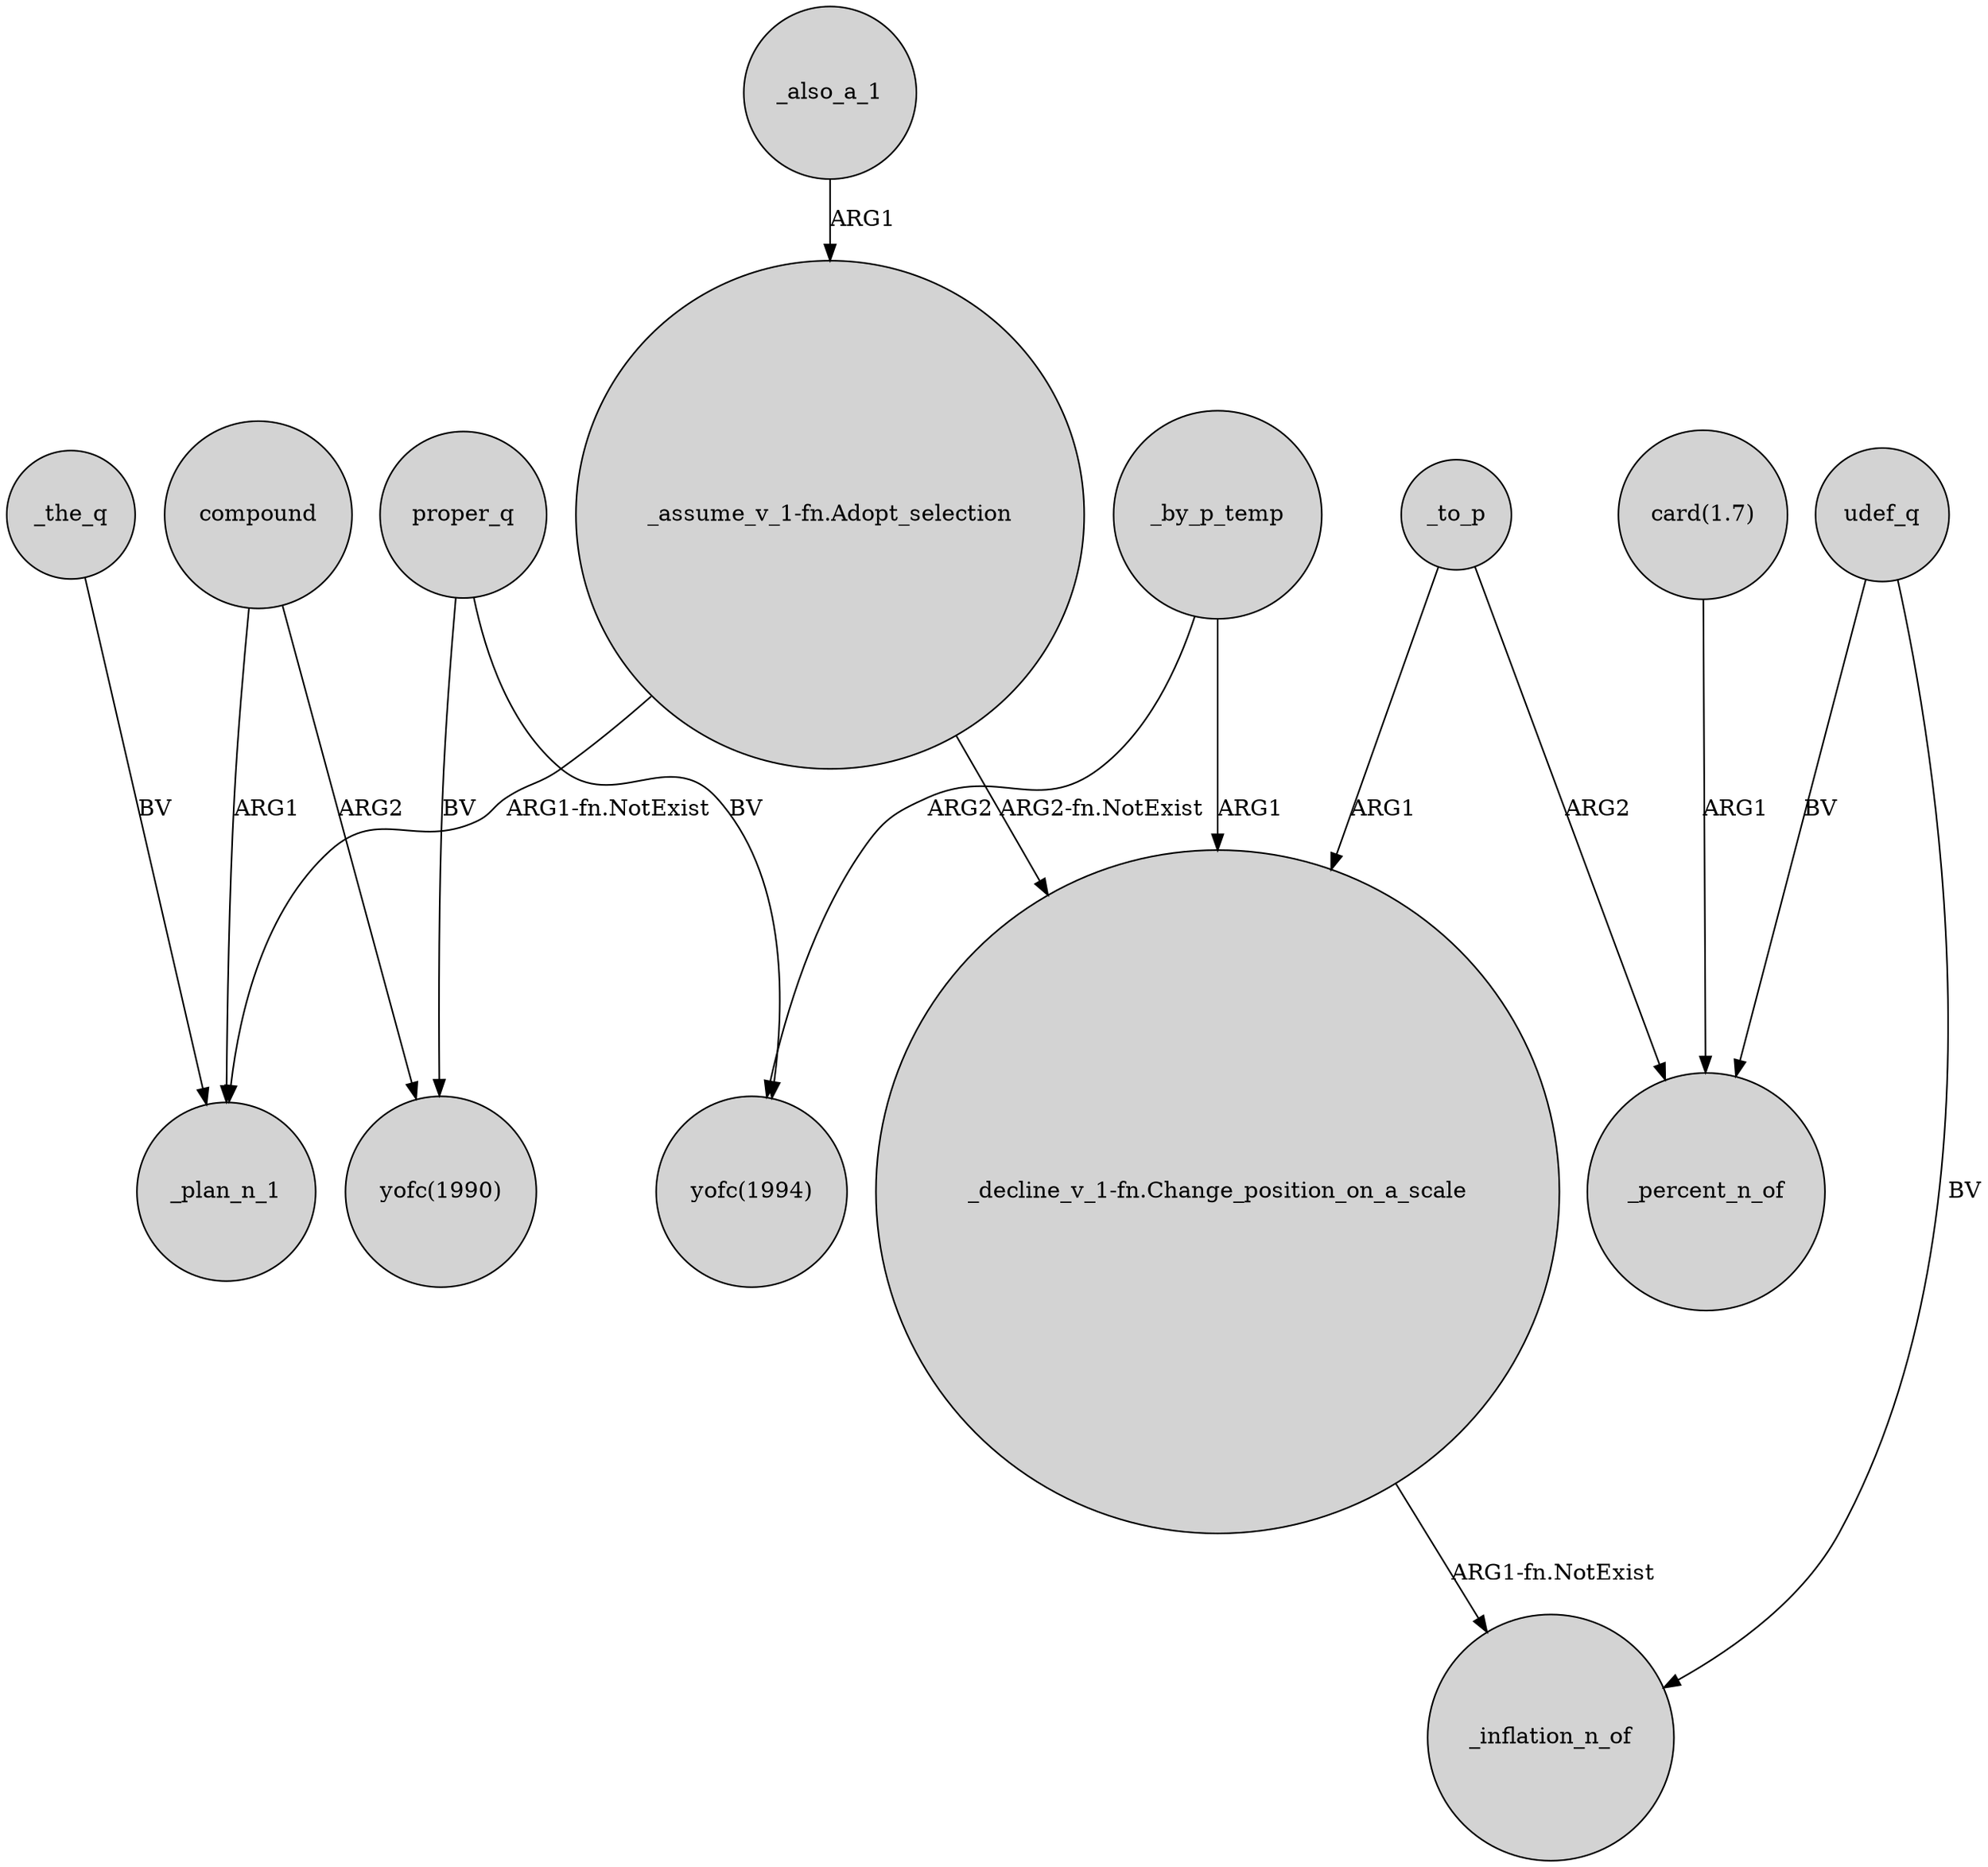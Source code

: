 digraph {
	node [shape=circle style=filled]
	"_assume_v_1-fn.Adopt_selection" -> _plan_n_1 [label="ARG1-fn.NotExist"]
	"_decline_v_1-fn.Change_position_on_a_scale" -> _inflation_n_of [label="ARG1-fn.NotExist"]
	udef_q -> _inflation_n_of [label=BV]
	compound -> _plan_n_1 [label=ARG1]
	compound -> "yofc(1990)" [label=ARG2]
	"card(1.7)" -> _percent_n_of [label=ARG1]
	udef_q -> _percent_n_of [label=BV]
	_by_p_temp -> "_decline_v_1-fn.Change_position_on_a_scale" [label=ARG1]
	_by_p_temp -> "yofc(1994)" [label=ARG2]
	proper_q -> "yofc(1994)" [label=BV]
	proper_q -> "yofc(1990)" [label=BV]
	_to_p -> "_decline_v_1-fn.Change_position_on_a_scale" [label=ARG1]
	_also_a_1 -> "_assume_v_1-fn.Adopt_selection" [label=ARG1]
	"_assume_v_1-fn.Adopt_selection" -> "_decline_v_1-fn.Change_position_on_a_scale" [label="ARG2-fn.NotExist"]
	_the_q -> _plan_n_1 [label=BV]
	_to_p -> _percent_n_of [label=ARG2]
}
